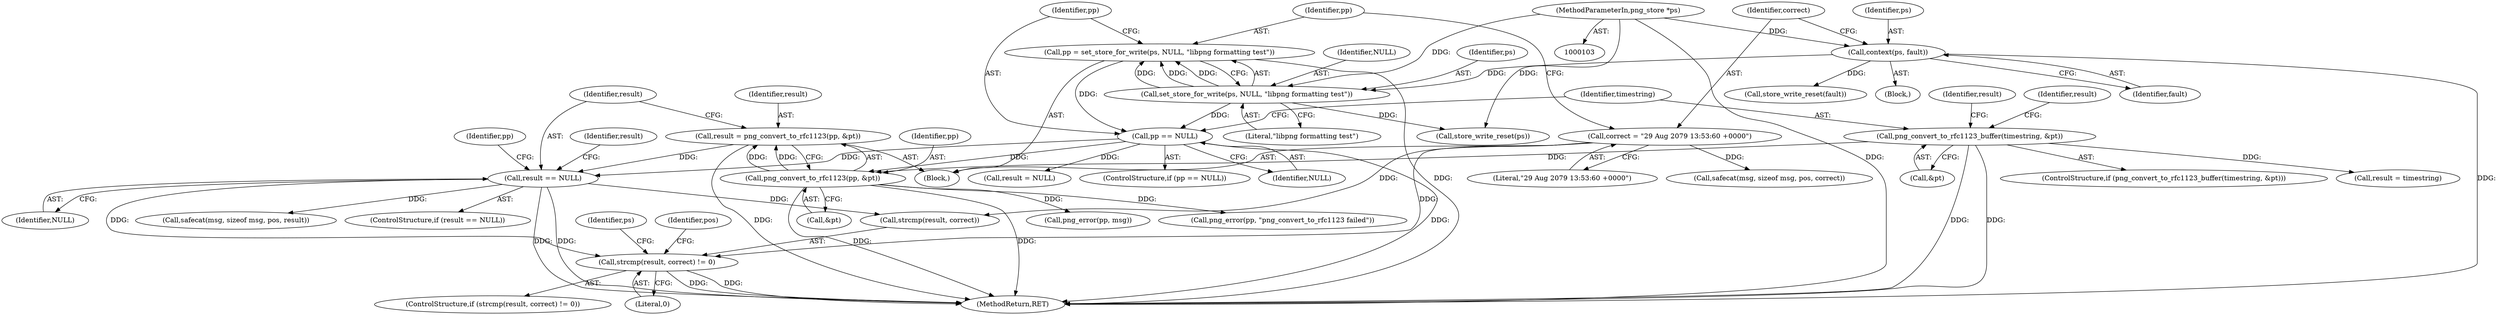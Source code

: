 digraph "0_Android_9d4853418ab2f754c2b63e091c29c5529b8b86ca_112@API" {
"1000186" [label="(Call,strcmp(result, correct) != 0)"];
"1000179" [label="(Call,result == NULL)"];
"1000172" [label="(Call,result = png_convert_to_rfc1123(pp, &pt))"];
"1000174" [label="(Call,png_convert_to_rfc1123(pp, &pt))"];
"1000125" [label="(Call,pp == NULL)"];
"1000118" [label="(Call,pp = set_store_for_write(ps, NULL, \"libpng formatting test\"))"];
"1000120" [label="(Call,set_store_for_write(ps, NULL, \"libpng formatting test\"))"];
"1000106" [label="(Call,context(ps, fault))"];
"1000104" [label="(MethodParameterIn,png_store *ps)"];
"1000131" [label="(Call,png_convert_to_rfc1123_buffer(timestring, &pt))"];
"1000111" [label="(Call,correct = \"29 Aug 2079 13:53:60 +0000\")"];
"1000186" [label="(Call,strcmp(result, correct) != 0)"];
"1000174" [label="(Call,png_convert_to_rfc1123(pp, &pt))"];
"1000118" [label="(Call,pp = set_store_for_write(ps, NULL, \"libpng formatting test\"))"];
"1000240" [label="(Call,store_write_reset(ps))"];
"1000125" [label="(Call,pp == NULL)"];
"1000182" [label="(Call,png_error(pp, \"png_convert_to_rfc1123 failed\"))"];
"1000140" [label="(Identifier,result)"];
"1000119" [label="(Identifier,pp)"];
"1000194" [label="(Identifier,pos)"];
"1000139" [label="(Call,result = NULL)"];
"1000130" [label="(ControlStructure,if (png_convert_to_rfc1123_buffer(timestring, &pt)))"];
"1000173" [label="(Identifier,result)"];
"1000237" [label="(Call,png_error(pp, msg))"];
"1000124" [label="(ControlStructure,if (pp == NULL))"];
"1000104" [label="(MethodParameterIn,png_store *ps)"];
"1000111" [label="(Call,correct = \"29 Aug 2079 13:53:60 +0000\")"];
"1000187" [label="(Call,strcmp(result, correct))"];
"1000131" [label="(Call,png_convert_to_rfc1123_buffer(timestring, &pt))"];
"1000172" [label="(Call,result = png_convert_to_rfc1123(pp, &pt))"];
"1000190" [label="(Literal,0)"];
"1000241" [label="(Identifier,ps)"];
"1000181" [label="(Identifier,NULL)"];
"1000135" [label="(Call,result = timestring)"];
"1000136" [label="(Identifier,result)"];
"1000223" [label="(Call,safecat(msg, sizeof msg, pos, result))"];
"1000123" [label="(Literal,\"libpng formatting test\")"];
"1000243" [label="(Call,store_write_reset(fault))"];
"1000127" [label="(Identifier,NULL)"];
"1000112" [label="(Identifier,correct)"];
"1000185" [label="(ControlStructure,if (strcmp(result, correct) != 0))"];
"1000105" [label="(Block,)"];
"1000106" [label="(Call,context(ps, fault))"];
"1000183" [label="(Identifier,pp)"];
"1000176" [label="(Call,&pt)"];
"1000180" [label="(Identifier,result)"];
"1000121" [label="(Identifier,ps)"];
"1000132" [label="(Identifier,timestring)"];
"1000120" [label="(Call,set_store_for_write(ps, NULL, \"libpng formatting test\"))"];
"1000133" [label="(Call,&pt)"];
"1000245" [label="(MethodReturn,RET)"];
"1000107" [label="(Identifier,ps)"];
"1000175" [label="(Identifier,pp)"];
"1000122" [label="(Identifier,NULL)"];
"1000109" [label="(Block,)"];
"1000178" [label="(ControlStructure,if (result == NULL))"];
"1000108" [label="(Identifier,fault)"];
"1000179" [label="(Call,result == NULL)"];
"1000113" [label="(Literal,\"29 Aug 2079 13:53:60 +0000\")"];
"1000126" [label="(Identifier,pp)"];
"1000188" [label="(Identifier,result)"];
"1000207" [label="(Call,safecat(msg, sizeof msg, pos, correct))"];
"1000186" -> "1000185"  [label="AST: "];
"1000186" -> "1000190"  [label="CFG: "];
"1000187" -> "1000186"  [label="AST: "];
"1000190" -> "1000186"  [label="AST: "];
"1000194" -> "1000186"  [label="CFG: "];
"1000241" -> "1000186"  [label="CFG: "];
"1000186" -> "1000245"  [label="DDG: "];
"1000186" -> "1000245"  [label="DDG: "];
"1000179" -> "1000186"  [label="DDG: "];
"1000111" -> "1000186"  [label="DDG: "];
"1000179" -> "1000178"  [label="AST: "];
"1000179" -> "1000181"  [label="CFG: "];
"1000180" -> "1000179"  [label="AST: "];
"1000181" -> "1000179"  [label="AST: "];
"1000183" -> "1000179"  [label="CFG: "];
"1000188" -> "1000179"  [label="CFG: "];
"1000179" -> "1000245"  [label="DDG: "];
"1000179" -> "1000245"  [label="DDG: "];
"1000172" -> "1000179"  [label="DDG: "];
"1000125" -> "1000179"  [label="DDG: "];
"1000179" -> "1000187"  [label="DDG: "];
"1000179" -> "1000223"  [label="DDG: "];
"1000172" -> "1000109"  [label="AST: "];
"1000172" -> "1000174"  [label="CFG: "];
"1000173" -> "1000172"  [label="AST: "];
"1000174" -> "1000172"  [label="AST: "];
"1000180" -> "1000172"  [label="CFG: "];
"1000172" -> "1000245"  [label="DDG: "];
"1000174" -> "1000172"  [label="DDG: "];
"1000174" -> "1000172"  [label="DDG: "];
"1000174" -> "1000176"  [label="CFG: "];
"1000175" -> "1000174"  [label="AST: "];
"1000176" -> "1000174"  [label="AST: "];
"1000174" -> "1000245"  [label="DDG: "];
"1000174" -> "1000245"  [label="DDG: "];
"1000125" -> "1000174"  [label="DDG: "];
"1000131" -> "1000174"  [label="DDG: "];
"1000174" -> "1000182"  [label="DDG: "];
"1000174" -> "1000237"  [label="DDG: "];
"1000125" -> "1000124"  [label="AST: "];
"1000125" -> "1000127"  [label="CFG: "];
"1000126" -> "1000125"  [label="AST: "];
"1000127" -> "1000125"  [label="AST: "];
"1000132" -> "1000125"  [label="CFG: "];
"1000125" -> "1000245"  [label="DDG: "];
"1000118" -> "1000125"  [label="DDG: "];
"1000120" -> "1000125"  [label="DDG: "];
"1000125" -> "1000139"  [label="DDG: "];
"1000118" -> "1000109"  [label="AST: "];
"1000118" -> "1000120"  [label="CFG: "];
"1000119" -> "1000118"  [label="AST: "];
"1000120" -> "1000118"  [label="AST: "];
"1000126" -> "1000118"  [label="CFG: "];
"1000118" -> "1000245"  [label="DDG: "];
"1000120" -> "1000118"  [label="DDG: "];
"1000120" -> "1000118"  [label="DDG: "];
"1000120" -> "1000118"  [label="DDG: "];
"1000120" -> "1000123"  [label="CFG: "];
"1000121" -> "1000120"  [label="AST: "];
"1000122" -> "1000120"  [label="AST: "];
"1000123" -> "1000120"  [label="AST: "];
"1000106" -> "1000120"  [label="DDG: "];
"1000104" -> "1000120"  [label="DDG: "];
"1000120" -> "1000240"  [label="DDG: "];
"1000106" -> "1000105"  [label="AST: "];
"1000106" -> "1000108"  [label="CFG: "];
"1000107" -> "1000106"  [label="AST: "];
"1000108" -> "1000106"  [label="AST: "];
"1000112" -> "1000106"  [label="CFG: "];
"1000106" -> "1000245"  [label="DDG: "];
"1000104" -> "1000106"  [label="DDG: "];
"1000106" -> "1000243"  [label="DDG: "];
"1000104" -> "1000103"  [label="AST: "];
"1000104" -> "1000245"  [label="DDG: "];
"1000104" -> "1000240"  [label="DDG: "];
"1000131" -> "1000130"  [label="AST: "];
"1000131" -> "1000133"  [label="CFG: "];
"1000132" -> "1000131"  [label="AST: "];
"1000133" -> "1000131"  [label="AST: "];
"1000136" -> "1000131"  [label="CFG: "];
"1000140" -> "1000131"  [label="CFG: "];
"1000131" -> "1000245"  [label="DDG: "];
"1000131" -> "1000245"  [label="DDG: "];
"1000131" -> "1000135"  [label="DDG: "];
"1000111" -> "1000109"  [label="AST: "];
"1000111" -> "1000113"  [label="CFG: "];
"1000112" -> "1000111"  [label="AST: "];
"1000113" -> "1000111"  [label="AST: "];
"1000119" -> "1000111"  [label="CFG: "];
"1000111" -> "1000187"  [label="DDG: "];
"1000111" -> "1000207"  [label="DDG: "];
}
